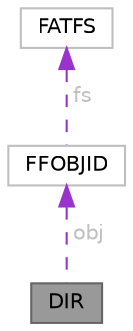 digraph "DIR"
{
 // LATEX_PDF_SIZE
  bgcolor="transparent";
  edge [fontname=Helvetica,fontsize=10,labelfontname=Helvetica,labelfontsize=10];
  node [fontname=Helvetica,fontsize=10,shape=box,height=0.2,width=0.4];
  Node1 [id="Node000001",label="DIR",height=0.2,width=0.4,color="gray40", fillcolor="grey60", style="filled", fontcolor="black",tooltip=" "];
  Node2 -> Node1 [id="edge1_Node000001_Node000002",dir="back",color="darkorchid3",style="dashed",tooltip=" ",label=" obj",fontcolor="grey" ];
  Node2 [id="Node000002",label="FFOBJID",height=0.2,width=0.4,color="grey75", fillcolor="white", style="filled",URL="$struct_f_f_o_b_j_i_d.html",tooltip=" "];
  Node3 -> Node2 [id="edge2_Node000002_Node000003",dir="back",color="darkorchid3",style="dashed",tooltip=" ",label=" fs",fontcolor="grey" ];
  Node3 [id="Node000003",label="FATFS",height=0.2,width=0.4,color="grey75", fillcolor="white", style="filled",URL="$struct_f_a_t_f_s.html",tooltip=" "];
}

